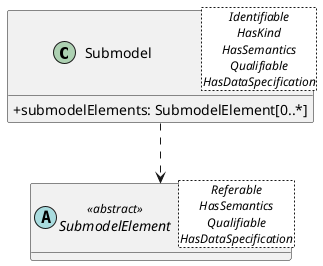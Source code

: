 @startuml
skinparam classAttributeIconSize 0
hide methods

class Submodel<Identifiable\nHasKind\nHasSemantics\nQualifiable\nHasDataSpecification> {
  +submodelElements: SubmodelElement[0..*] 
}
abstract class SubmodelElement<Referable\nHasSemantics\nQualifiable\nHasDataSpecification> <<abstract>> {
}
Submodel ..> SubmodelElement
@enduml